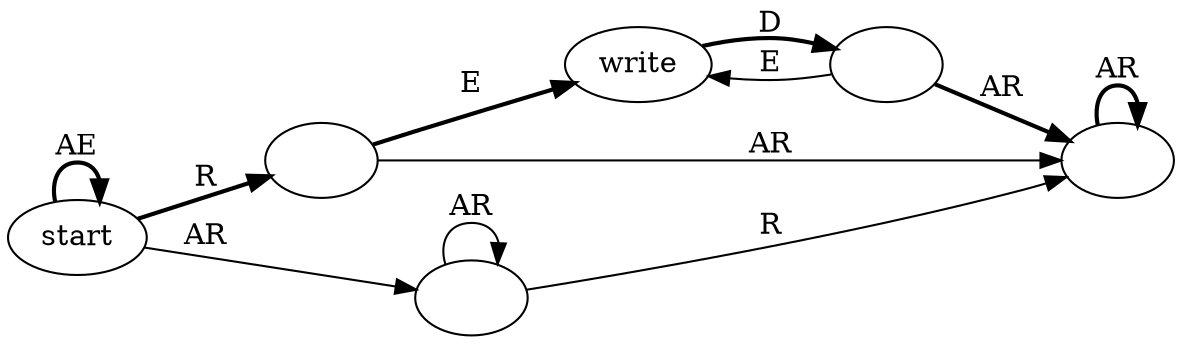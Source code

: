digraph opgrouptransitions
{
	rankdir=LR
	"start" [label="start"]
	"a" [label=""]
	"b" [label="write"]
	"c" [label=""]
	"d" [label=""]
	"e" [label=""]
	"start" -> "start" [label="AE",style=bold]
	"start" -> "a" [label="R",style=bold]
	"start" -> "d" [label="AR"]
	"a" -> "b" [label="E",style=bold]
	"a" -> "e" [label="AR"]
	"b" -> "c" [label="D",style=bold]
	"c" -> "b" [label="E"]
	"c" -> "e" [label="AR",style=bold]
	"d" -> "d" [label="AR"]
	"d" -> "e" [label="R"]
	"e" -> "e" [label="AR",style=bold]
}
